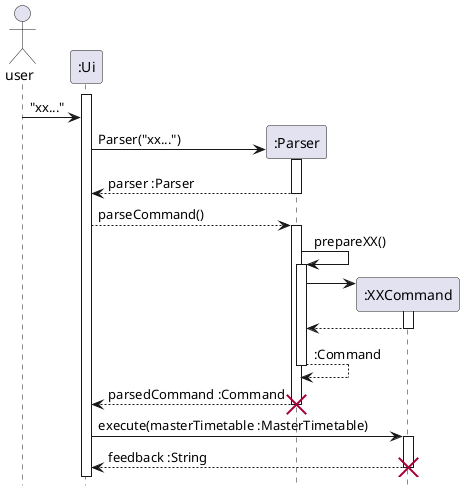 @startuml
hide footbox

actor user
participant ":Ui" as Ui
participant ":Parser" as Parser
participant ":XXCommand" as Command

activate Ui
user -> Ui : "xx..."
create Parser
Ui -> Parser : Parser("xx...")
activate Parser
Ui <-- Parser : parser :Parser
deactivate Parser

Ui --> Parser : parseCommand()
activate Parser

Parser -> Parser : prepareXX()
activate Parser

create Command
Parser -> Command
activate Command
Parser <-- Command
deactivate Command

Parser --> Parser : :Command
deactivate Parser
Ui <-- Parser : parsedCommand :Command
deactivate Parser
destroy Parser

Ui -> Command : execute(masterTimetable :MasterTimetable)
activate Command
Ui <-- Command : feedback :String
deactivate Command

destroy Command
@enduml